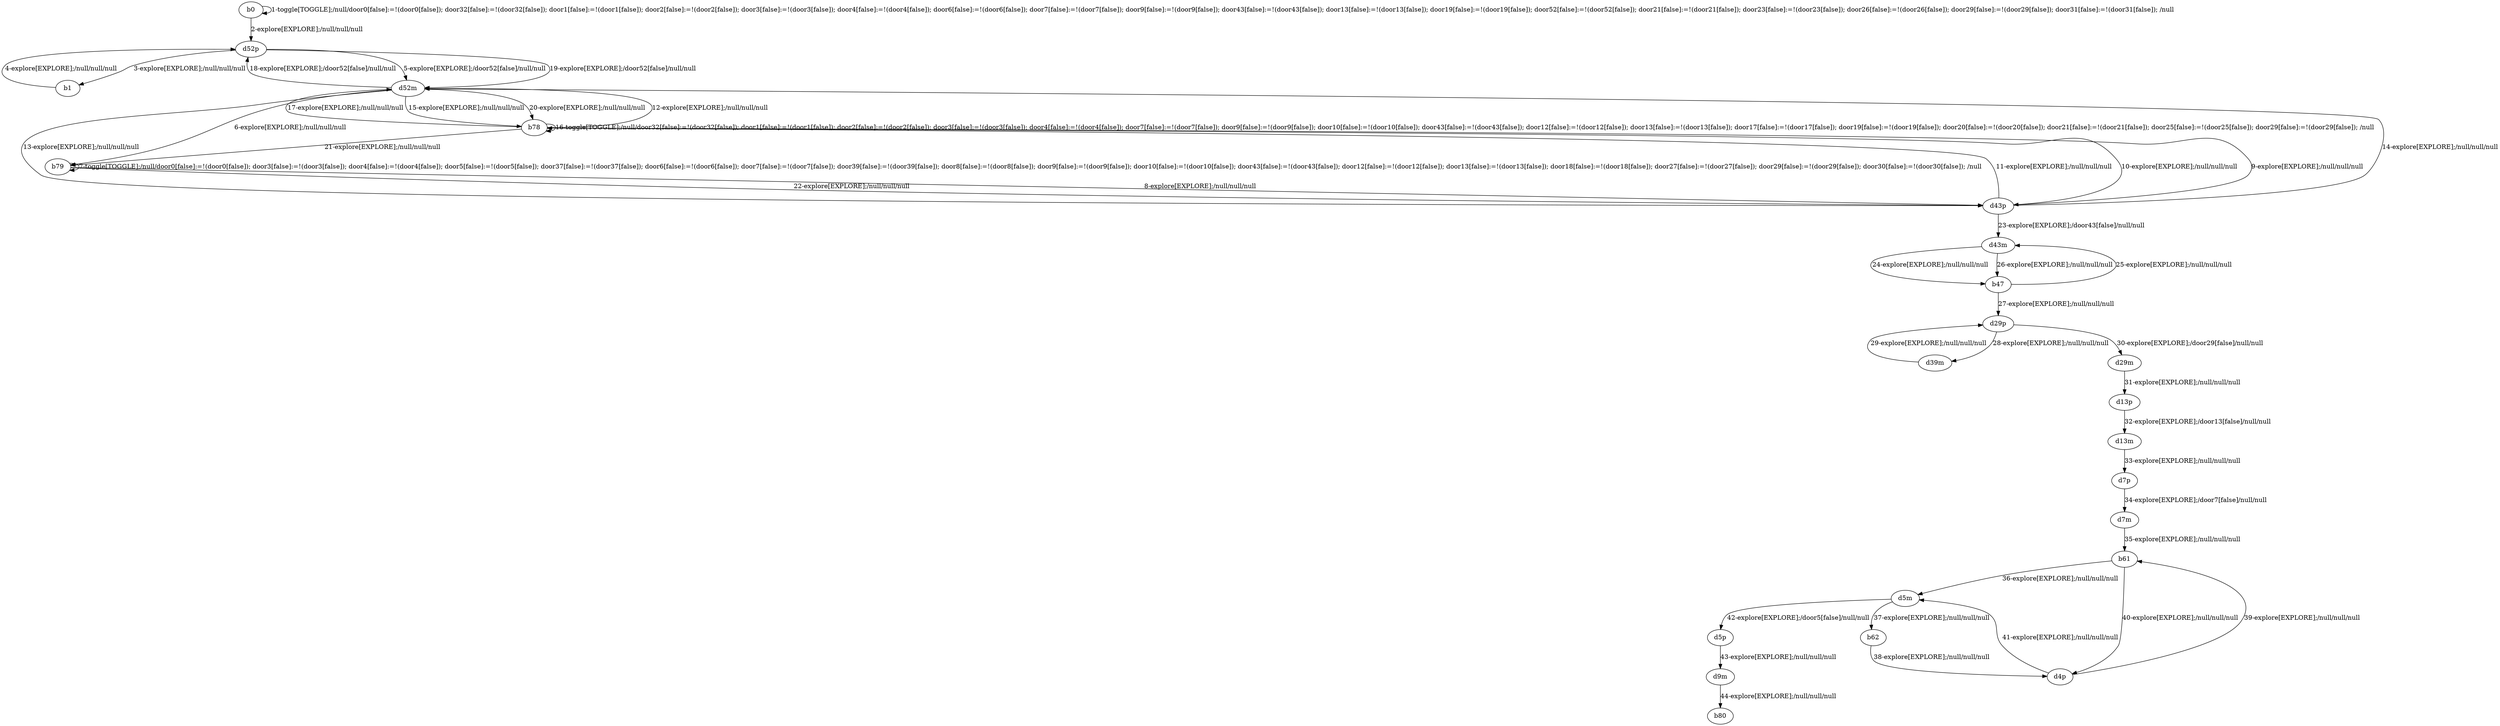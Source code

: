 # Total number of goals covered by this test: 2
# d9m --> b80
# d5p --> d9m

digraph g {
"b0" -> "b0" [label = "1-toggle[TOGGLE];/null/door0[false]:=!(door0[false]); door32[false]:=!(door32[false]); door1[false]:=!(door1[false]); door2[false]:=!(door2[false]); door3[false]:=!(door3[false]); door4[false]:=!(door4[false]); door6[false]:=!(door6[false]); door7[false]:=!(door7[false]); door9[false]:=!(door9[false]); door43[false]:=!(door43[false]); door13[false]:=!(door13[false]); door19[false]:=!(door19[false]); door52[false]:=!(door52[false]); door21[false]:=!(door21[false]); door23[false]:=!(door23[false]); door26[false]:=!(door26[false]); door29[false]:=!(door29[false]); door31[false]:=!(door31[false]); /null"];
"b0" -> "d52p" [label = "2-explore[EXPLORE];/null/null/null"];
"d52p" -> "b1" [label = "3-explore[EXPLORE];/null/null/null"];
"b1" -> "d52p" [label = "4-explore[EXPLORE];/null/null/null"];
"d52p" -> "d52m" [label = "5-explore[EXPLORE];/door52[false]/null/null"];
"d52m" -> "b79" [label = "6-explore[EXPLORE];/null/null/null"];
"b79" -> "b79" [label = "7-toggle[TOGGLE];/null/door0[false]:=!(door0[false]); door3[false]:=!(door3[false]); door4[false]:=!(door4[false]); door5[false]:=!(door5[false]); door37[false]:=!(door37[false]); door6[false]:=!(door6[false]); door7[false]:=!(door7[false]); door39[false]:=!(door39[false]); door8[false]:=!(door8[false]); door9[false]:=!(door9[false]); door10[false]:=!(door10[false]); door43[false]:=!(door43[false]); door12[false]:=!(door12[false]); door13[false]:=!(door13[false]); door18[false]:=!(door18[false]); door27[false]:=!(door27[false]); door29[false]:=!(door29[false]); door30[false]:=!(door30[false]); /null"];
"b79" -> "d43p" [label = "8-explore[EXPLORE];/null/null/null"];
"d43p" -> "b78" [label = "9-explore[EXPLORE];/null/null/null"];
"b78" -> "d43p" [label = "10-explore[EXPLORE];/null/null/null"];
"d43p" -> "b78" [label = "11-explore[EXPLORE];/null/null/null"];
"b78" -> "d52m" [label = "12-explore[EXPLORE];/null/null/null"];
"d52m" -> "d43p" [label = "13-explore[EXPLORE];/null/null/null"];
"d43p" -> "d52m" [label = "14-explore[EXPLORE];/null/null/null"];
"d52m" -> "b78" [label = "15-explore[EXPLORE];/null/null/null"];
"b78" -> "b78" [label = "16-toggle[TOGGLE];/null/door32[false]:=!(door32[false]); door1[false]:=!(door1[false]); door2[false]:=!(door2[false]); door3[false]:=!(door3[false]); door4[false]:=!(door4[false]); door7[false]:=!(door7[false]); door9[false]:=!(door9[false]); door10[false]:=!(door10[false]); door43[false]:=!(door43[false]); door12[false]:=!(door12[false]); door13[false]:=!(door13[false]); door17[false]:=!(door17[false]); door19[false]:=!(door19[false]); door20[false]:=!(door20[false]); door21[false]:=!(door21[false]); door25[false]:=!(door25[false]); door29[false]:=!(door29[false]); /null"];
"b78" -> "d52m" [label = "17-explore[EXPLORE];/null/null/null"];
"d52m" -> "d52p" [label = "18-explore[EXPLORE];/door52[false]/null/null"];
"d52p" -> "d52m" [label = "19-explore[EXPLORE];/door52[false]/null/null"];
"d52m" -> "b78" [label = "20-explore[EXPLORE];/null/null/null"];
"b78" -> "b79" [label = "21-explore[EXPLORE];/null/null/null"];
"b79" -> "d43p" [label = "22-explore[EXPLORE];/null/null/null"];
"d43p" -> "d43m" [label = "23-explore[EXPLORE];/door43[false]/null/null"];
"d43m" -> "b47" [label = "24-explore[EXPLORE];/null/null/null"];
"b47" -> "d43m" [label = "25-explore[EXPLORE];/null/null/null"];
"d43m" -> "b47" [label = "26-explore[EXPLORE];/null/null/null"];
"b47" -> "d29p" [label = "27-explore[EXPLORE];/null/null/null"];
"d29p" -> "d39m" [label = "28-explore[EXPLORE];/null/null/null"];
"d39m" -> "d29p" [label = "29-explore[EXPLORE];/null/null/null"];
"d29p" -> "d29m" [label = "30-explore[EXPLORE];/door29[false]/null/null"];
"d29m" -> "d13p" [label = "31-explore[EXPLORE];/null/null/null"];
"d13p" -> "d13m" [label = "32-explore[EXPLORE];/door13[false]/null/null"];
"d13m" -> "d7p" [label = "33-explore[EXPLORE];/null/null/null"];
"d7p" -> "d7m" [label = "34-explore[EXPLORE];/door7[false]/null/null"];
"d7m" -> "b61" [label = "35-explore[EXPLORE];/null/null/null"];
"b61" -> "d5m" [label = "36-explore[EXPLORE];/null/null/null"];
"d5m" -> "b62" [label = "37-explore[EXPLORE];/null/null/null"];
"b62" -> "d4p" [label = "38-explore[EXPLORE];/null/null/null"];
"d4p" -> "b61" [label = "39-explore[EXPLORE];/null/null/null"];
"b61" -> "d4p" [label = "40-explore[EXPLORE];/null/null/null"];
"d4p" -> "d5m" [label = "41-explore[EXPLORE];/null/null/null"];
"d5m" -> "d5p" [label = "42-explore[EXPLORE];/door5[false]/null/null"];
"d5p" -> "d9m" [label = "43-explore[EXPLORE];/null/null/null"];
"d9m" -> "b80" [label = "44-explore[EXPLORE];/null/null/null"];
}